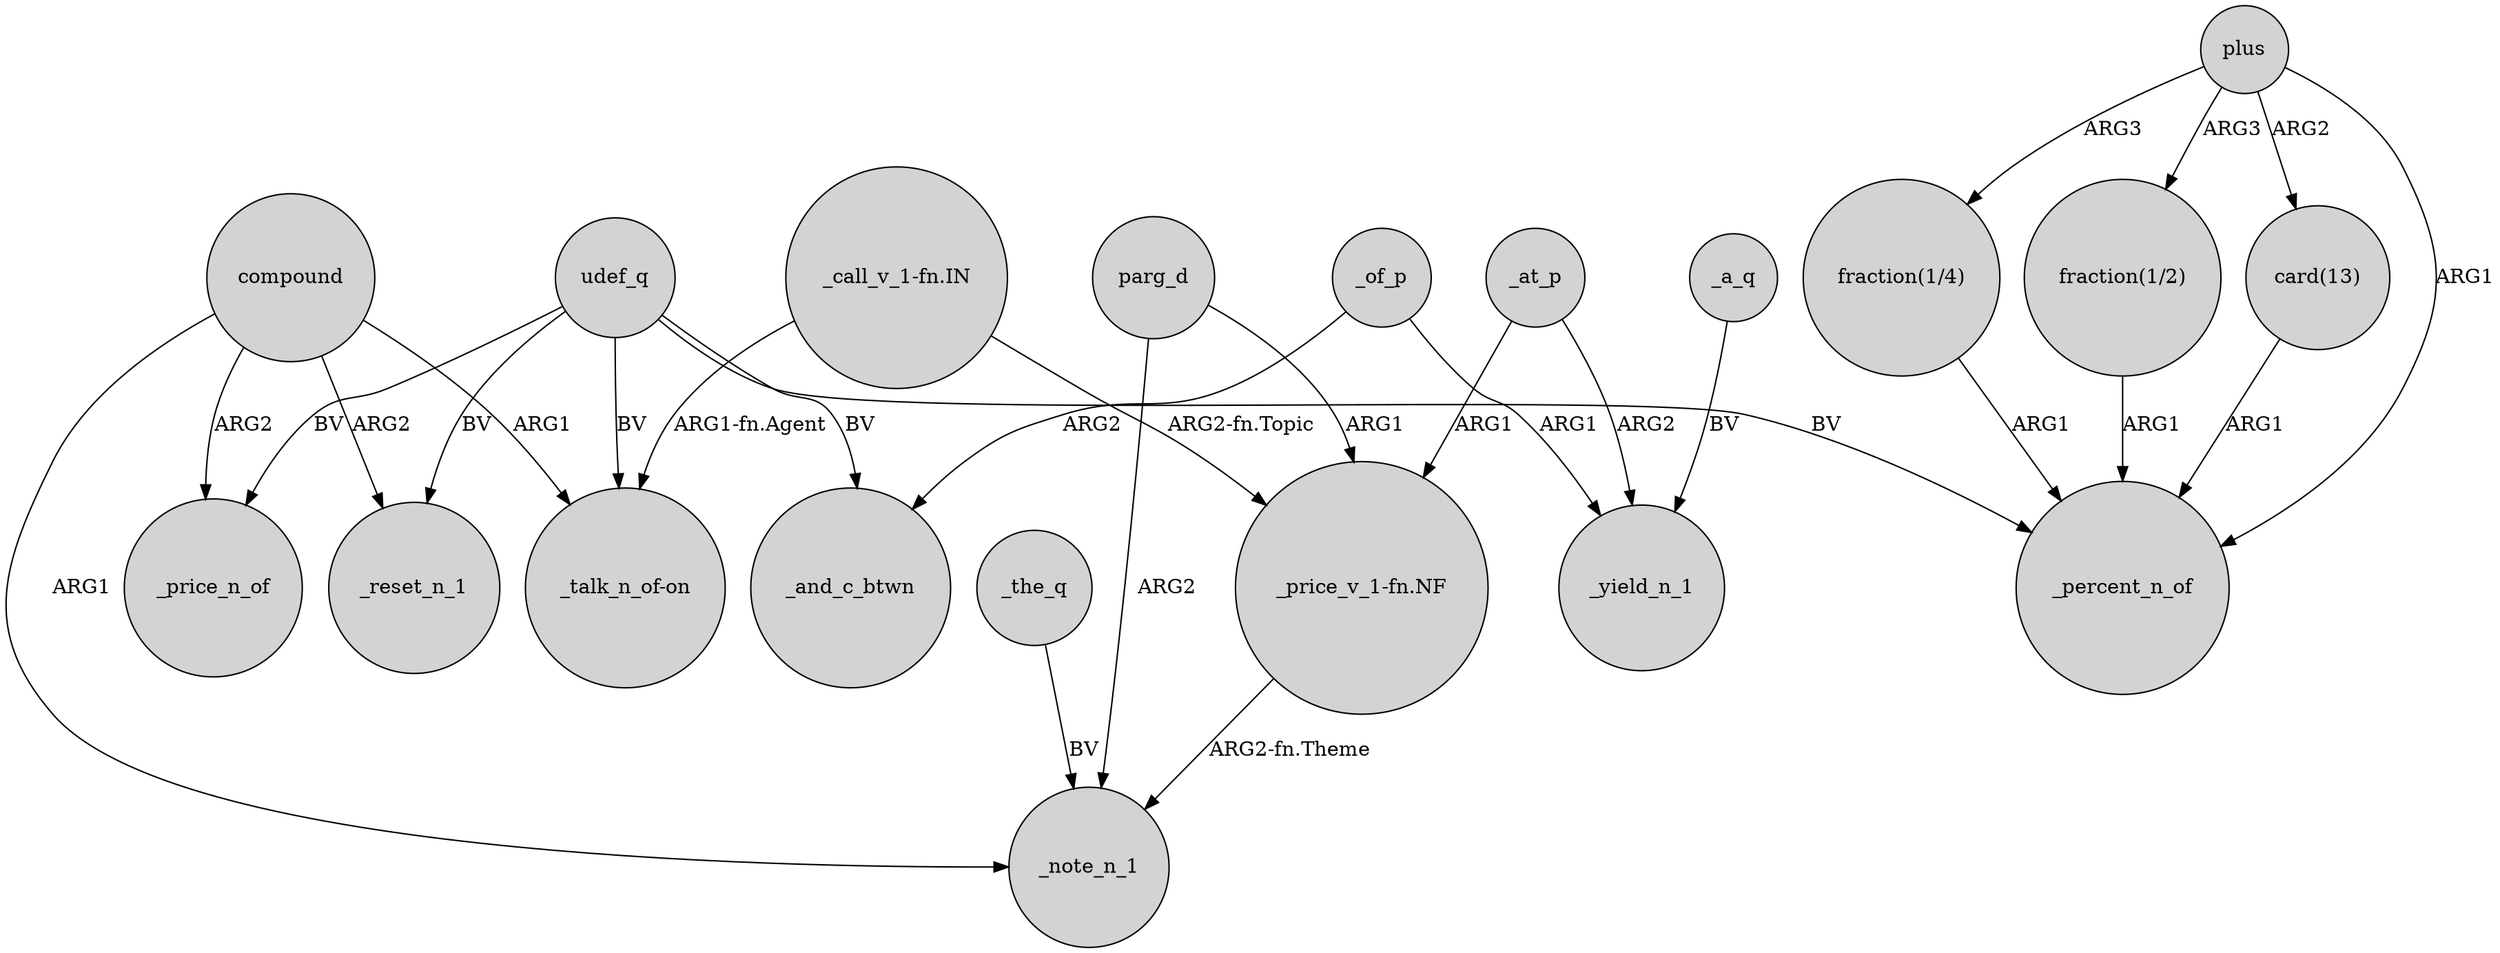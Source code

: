 digraph {
	node [shape=circle style=filled]
	compound -> _price_n_of [label=ARG2]
	plus -> "fraction(1/4)" [label=ARG3]
	udef_q -> _price_n_of [label=BV]
	compound -> _note_n_1 [label=ARG1]
	compound -> _reset_n_1 [label=ARG2]
	"_price_v_1-fn.NF" -> _note_n_1 [label="ARG2-fn.Theme"]
	compound -> "_talk_n_of-on" [label=ARG1]
	_a_q -> _yield_n_1 [label=BV]
	plus -> _percent_n_of [label=ARG1]
	_the_q -> _note_n_1 [label=BV]
	_at_p -> "_price_v_1-fn.NF" [label=ARG1]
	_of_p -> _and_c_btwn [label=ARG2]
	_at_p -> _yield_n_1 [label=ARG2]
	_of_p -> _yield_n_1 [label=ARG1]
	udef_q -> _reset_n_1 [label=BV]
	udef_q -> "_talk_n_of-on" [label=BV]
	"_call_v_1-fn.IN" -> "_talk_n_of-on" [label="ARG1-fn.Agent"]
	parg_d -> "_price_v_1-fn.NF" [label=ARG1]
	plus -> "fraction(1/2)" [label=ARG3]
	"fraction(1/2)" -> _percent_n_of [label=ARG1]
	"fraction(1/4)" -> _percent_n_of [label=ARG1]
	"card(13)" -> _percent_n_of [label=ARG1]
	plus -> "card(13)" [label=ARG2]
	parg_d -> _note_n_1 [label=ARG2]
	udef_q -> _percent_n_of [label=BV]
	udef_q -> _and_c_btwn [label=BV]
	"_call_v_1-fn.IN" -> "_price_v_1-fn.NF" [label="ARG2-fn.Topic"]
}
